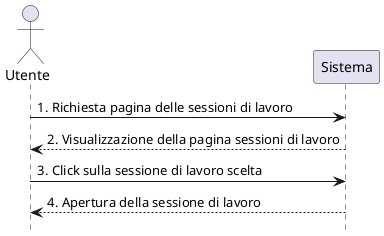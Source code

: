 
  ┌─┐
  ║"│
  └┬┘
  ┌┼┐
   │                                              ┌───────┐
  ┌┴┐                                             │Sistema│
Utente                                            └───┬───┘
  │    1. Richiesta pagina delle sessioni di lavoro   │
  │ ──────────────────────────────────────────────────>
  │                                                   │
  │ 2. Visualizzazione della pagina sessioni di lavoro│
  │ <─ ─ ─ ─ ─ ─ ─ ─ ─ ─ ─ ─ ─ ─ ─ ─ ─ ─ ─ ─ ─ ─ ─ ─ ─
  │                                                   │
  │      3. Click sulla sessione di lavoro scelta     │
  │ ──────────────────────────────────────────────────>
  │                                                   │
  │        4. Apertura della sessione di lavoro       │
  │ <─ ─ ─ ─ ─ ─ ─ ─ ─ ─ ─ ─ ─ ─ ─ ─ ─ ─ ─ ─ ─ ─ ─ ─ ─
  │                                                   │

@startuml
hide footbox
Actor Utente
Utente -> Sistema   :   1. Richiesta pagina delle sessioni di lavoro 
Sistema --> Utente  :   2. Visualizzazione della pagina sessioni di lavoro
Utente -> Sistema   :   3. Click sulla sessione di lavoro scelta
Sistema --> Utente  :   4. Apertura della sessione di lavoro
@enduml
